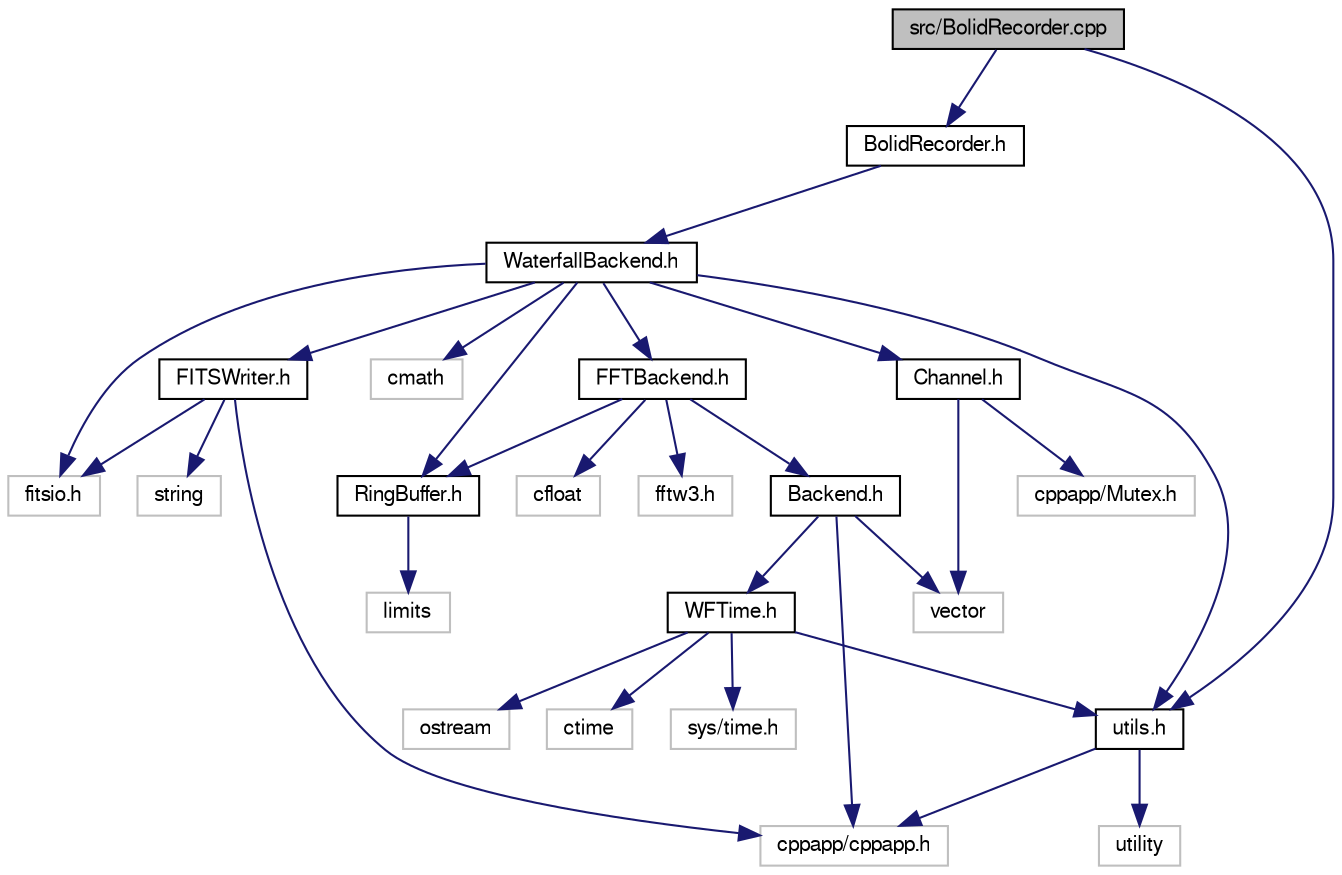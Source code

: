 digraph "src/BolidRecorder.cpp"
{
  edge [fontname="FreeSans",fontsize="10",labelfontname="FreeSans",labelfontsize="10"];
  node [fontname="FreeSans",fontsize="10",shape=record];
  Node1 [label="src/BolidRecorder.cpp",height=0.2,width=0.4,color="black", fillcolor="grey75", style="filled" fontcolor="black"];
  Node1 -> Node2 [color="midnightblue",fontsize="10",style="solid",fontname="FreeSans"];
  Node2 [label="BolidRecorder.h",height=0.2,width=0.4,color="black", fillcolor="white", style="filled",URL="$_bolid_recorder_8h.html",tooltip="Header file for the BolidRecorder class. "];
  Node2 -> Node3 [color="midnightblue",fontsize="10",style="solid",fontname="FreeSans"];
  Node3 [label="WaterfallBackend.h",height=0.2,width=0.4,color="black", fillcolor="white", style="filled",URL="$_waterfall_backend_8h.html",tooltip="Header file for the WaterfallBackend class. "];
  Node3 -> Node4 [color="midnightblue",fontsize="10",style="solid",fontname="FreeSans"];
  Node4 [label="FFTBackend.h",height=0.2,width=0.4,color="black", fillcolor="white", style="filled",URL="$_f_f_t_backend_8h.html",tooltip="Header file for the FFTBackend class. "];
  Node4 -> Node5 [color="midnightblue",fontsize="10",style="solid",fontname="FreeSans"];
  Node5 [label="cfloat",height=0.2,width=0.4,color="grey75", fillcolor="white", style="filled"];
  Node4 -> Node6 [color="midnightblue",fontsize="10",style="solid",fontname="FreeSans"];
  Node6 [label="fftw3.h",height=0.2,width=0.4,color="grey75", fillcolor="white", style="filled"];
  Node4 -> Node7 [color="midnightblue",fontsize="10",style="solid",fontname="FreeSans"];
  Node7 [label="Backend.h",height=0.2,width=0.4,color="black", fillcolor="white", style="filled",URL="$_backend_8h.html",tooltip="Header file for the Backend class. "];
  Node7 -> Node8 [color="midnightblue",fontsize="10",style="solid",fontname="FreeSans"];
  Node8 [label="vector",height=0.2,width=0.4,color="grey75", fillcolor="white", style="filled"];
  Node7 -> Node9 [color="midnightblue",fontsize="10",style="solid",fontname="FreeSans"];
  Node9 [label="cppapp/cppapp.h",height=0.2,width=0.4,color="grey75", fillcolor="white", style="filled"];
  Node7 -> Node10 [color="midnightblue",fontsize="10",style="solid",fontname="FreeSans"];
  Node10 [label="WFTime.h",height=0.2,width=0.4,color="black", fillcolor="white", style="filled",URL="$_w_f_time_8h.html",tooltip="Header file for the WFTime class. "];
  Node10 -> Node11 [color="midnightblue",fontsize="10",style="solid",fontname="FreeSans"];
  Node11 [label="ostream",height=0.2,width=0.4,color="grey75", fillcolor="white", style="filled"];
  Node10 -> Node12 [color="midnightblue",fontsize="10",style="solid",fontname="FreeSans"];
  Node12 [label="ctime",height=0.2,width=0.4,color="grey75", fillcolor="white", style="filled"];
  Node10 -> Node13 [color="midnightblue",fontsize="10",style="solid",fontname="FreeSans"];
  Node13 [label="sys/time.h",height=0.2,width=0.4,color="grey75", fillcolor="white", style="filled"];
  Node10 -> Node14 [color="midnightblue",fontsize="10",style="solid",fontname="FreeSans"];
  Node14 [label="utils.h",height=0.2,width=0.4,color="black", fillcolor="white", style="filled",URL="$utils_8h.html",tooltip="Header file for the utils class. "];
  Node14 -> Node15 [color="midnightblue",fontsize="10",style="solid",fontname="FreeSans"];
  Node15 [label="utility",height=0.2,width=0.4,color="grey75", fillcolor="white", style="filled"];
  Node14 -> Node9 [color="midnightblue",fontsize="10",style="solid",fontname="FreeSans"];
  Node4 -> Node16 [color="midnightblue",fontsize="10",style="solid",fontname="FreeSans"];
  Node16 [label="RingBuffer.h",height=0.2,width=0.4,color="black", fillcolor="white", style="filled",URL="$_ring_buffer_8h.html",tooltip="Header file for the RingBuffer class. "];
  Node16 -> Node17 [color="midnightblue",fontsize="10",style="solid",fontname="FreeSans"];
  Node17 [label="limits",height=0.2,width=0.4,color="grey75", fillcolor="white", style="filled"];
  Node3 -> Node18 [color="midnightblue",fontsize="10",style="solid",fontname="FreeSans"];
  Node18 [label="FITSWriter.h",height=0.2,width=0.4,color="black", fillcolor="white", style="filled",URL="$_f_i_t_s_writer_8h.html",tooltip="Header file for the FITSWriter class. "];
  Node18 -> Node19 [color="midnightblue",fontsize="10",style="solid",fontname="FreeSans"];
  Node19 [label="string",height=0.2,width=0.4,color="grey75", fillcolor="white", style="filled"];
  Node18 -> Node20 [color="midnightblue",fontsize="10",style="solid",fontname="FreeSans"];
  Node20 [label="fitsio.h",height=0.2,width=0.4,color="grey75", fillcolor="white", style="filled"];
  Node18 -> Node9 [color="midnightblue",fontsize="10",style="solid",fontname="FreeSans"];
  Node3 -> Node16 [color="midnightblue",fontsize="10",style="solid",fontname="FreeSans"];
  Node3 -> Node21 [color="midnightblue",fontsize="10",style="solid",fontname="FreeSans"];
  Node21 [label="Channel.h",height=0.2,width=0.4,color="black", fillcolor="white", style="filled",URL="$_channel_8h.html",tooltip="Header file for the Channel class. "];
  Node21 -> Node8 [color="midnightblue",fontsize="10",style="solid",fontname="FreeSans"];
  Node21 -> Node22 [color="midnightblue",fontsize="10",style="solid",fontname="FreeSans"];
  Node22 [label="cppapp/Mutex.h",height=0.2,width=0.4,color="grey75", fillcolor="white", style="filled"];
  Node3 -> Node14 [color="midnightblue",fontsize="10",style="solid",fontname="FreeSans"];
  Node3 -> Node23 [color="midnightblue",fontsize="10",style="solid",fontname="FreeSans"];
  Node23 [label="cmath",height=0.2,width=0.4,color="grey75", fillcolor="white", style="filled"];
  Node3 -> Node20 [color="midnightblue",fontsize="10",style="solid",fontname="FreeSans"];
  Node1 -> Node14 [color="midnightblue",fontsize="10",style="solid",fontname="FreeSans"];
}
